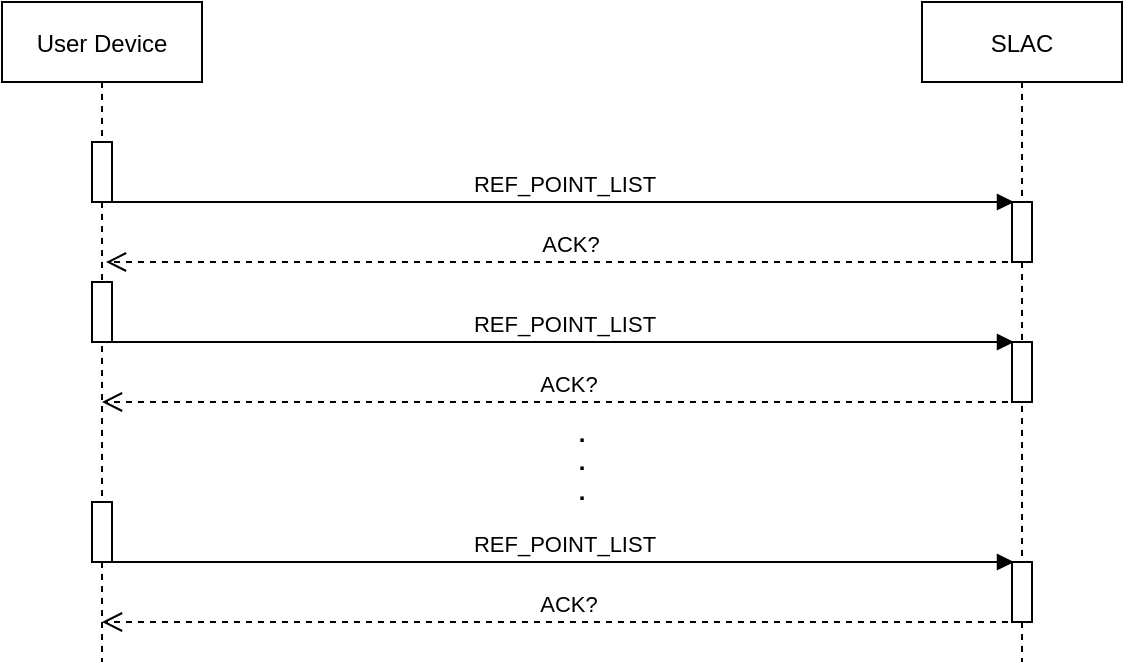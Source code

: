 <mxfile version="15.5.5" type="github">
  <diagram id="p4C9zrRHNRCPthttikzv" name="Page-1">
    <mxGraphModel dx="1422" dy="762" grid="1" gridSize="10" guides="1" tooltips="1" connect="1" arrows="1" fold="1" page="1" pageScale="1" pageWidth="1100" pageHeight="850" math="0" shadow="0">
      <root>
        <mxCell id="0" />
        <mxCell id="1" parent="0" />
        <mxCell id="_tcsqo-VSNriL6_dY4cK-1" value="User Device" style="shape=umlLifeline;perimeter=lifelinePerimeter;container=1;collapsible=0;recursiveResize=0;rounded=0;shadow=0;strokeWidth=1;" parent="1" vertex="1">
          <mxGeometry x="140" y="100" width="100" height="330" as="geometry" />
        </mxCell>
        <mxCell id="_tcsqo-VSNriL6_dY4cK-2" value="" style="points=[];perimeter=orthogonalPerimeter;rounded=0;shadow=0;strokeWidth=1;" parent="_tcsqo-VSNriL6_dY4cK-1" vertex="1">
          <mxGeometry x="45" y="70" width="10" height="30" as="geometry" />
        </mxCell>
        <mxCell id="_tcsqo-VSNriL6_dY4cK-3" value="REF_POINT_LIST" style="html=1;verticalAlign=bottom;endArrow=block;entryX=0.1;entryY=0;entryDx=0;entryDy=0;entryPerimeter=0;" parent="_tcsqo-VSNriL6_dY4cK-1" target="_tcsqo-VSNriL6_dY4cK-9" edge="1">
          <mxGeometry width="80" relative="1" as="geometry">
            <mxPoint x="55" y="100" as="sourcePoint" />
            <mxPoint x="500" y="100" as="targetPoint" />
          </mxGeometry>
        </mxCell>
        <mxCell id="_tcsqo-VSNriL6_dY4cK-4" value="" style="points=[];perimeter=orthogonalPerimeter;rounded=0;shadow=0;strokeWidth=1;" parent="_tcsqo-VSNriL6_dY4cK-1" vertex="1">
          <mxGeometry x="45" y="140" width="10" height="30" as="geometry" />
        </mxCell>
        <mxCell id="_tcsqo-VSNriL6_dY4cK-5" value="REF_POINT_LIST" style="html=1;verticalAlign=bottom;endArrow=block;entryX=0.1;entryY=0;entryDx=0;entryDy=0;entryPerimeter=0;" parent="_tcsqo-VSNriL6_dY4cK-1" edge="1">
          <mxGeometry width="80" relative="1" as="geometry">
            <mxPoint x="55" y="170" as="sourcePoint" />
            <mxPoint x="506" y="170" as="targetPoint" />
          </mxGeometry>
        </mxCell>
        <mxCell id="_tcsqo-VSNriL6_dY4cK-6" value="" style="points=[];perimeter=orthogonalPerimeter;rounded=0;shadow=0;strokeWidth=1;" parent="_tcsqo-VSNriL6_dY4cK-1" vertex="1">
          <mxGeometry x="45" y="250" width="10" height="30" as="geometry" />
        </mxCell>
        <mxCell id="_tcsqo-VSNriL6_dY4cK-7" value="REF_POINT_LIST" style="html=1;verticalAlign=bottom;endArrow=block;entryX=0.1;entryY=0;entryDx=0;entryDy=0;entryPerimeter=0;" parent="_tcsqo-VSNriL6_dY4cK-1" edge="1">
          <mxGeometry width="80" relative="1" as="geometry">
            <mxPoint x="55" y="280" as="sourcePoint" />
            <mxPoint x="506" y="280" as="targetPoint" />
          </mxGeometry>
        </mxCell>
        <mxCell id="_tcsqo-VSNriL6_dY4cK-8" value="SLAC" style="shape=umlLifeline;perimeter=lifelinePerimeter;container=1;collapsible=0;recursiveResize=0;rounded=0;shadow=0;strokeWidth=1;" parent="1" vertex="1">
          <mxGeometry x="600" y="100" width="100" height="330" as="geometry" />
        </mxCell>
        <mxCell id="_tcsqo-VSNriL6_dY4cK-9" value="" style="points=[];perimeter=orthogonalPerimeter;rounded=0;shadow=0;strokeWidth=1;" parent="_tcsqo-VSNriL6_dY4cK-8" vertex="1">
          <mxGeometry x="45" y="100" width="10" height="30" as="geometry" />
        </mxCell>
        <mxCell id="_tcsqo-VSNriL6_dY4cK-10" value="ACK?" style="html=1;verticalAlign=bottom;endArrow=open;dashed=1;endSize=8;" parent="_tcsqo-VSNriL6_dY4cK-8" edge="1">
          <mxGeometry relative="1" as="geometry">
            <mxPoint x="55" y="130" as="sourcePoint" />
            <mxPoint x="-408" y="130" as="targetPoint" />
          </mxGeometry>
        </mxCell>
        <mxCell id="_tcsqo-VSNriL6_dY4cK-11" value="" style="points=[];perimeter=orthogonalPerimeter;rounded=0;shadow=0;strokeWidth=1;" parent="_tcsqo-VSNriL6_dY4cK-8" vertex="1">
          <mxGeometry x="45" y="170" width="10" height="30" as="geometry" />
        </mxCell>
        <mxCell id="_tcsqo-VSNriL6_dY4cK-12" value="ACK?" style="html=1;verticalAlign=bottom;endArrow=open;dashed=1;endSize=8;" parent="_tcsqo-VSNriL6_dY4cK-8" edge="1">
          <mxGeometry relative="1" as="geometry">
            <mxPoint x="55" y="200" as="sourcePoint" />
            <mxPoint x="-410" y="200" as="targetPoint" />
          </mxGeometry>
        </mxCell>
        <mxCell id="_tcsqo-VSNriL6_dY4cK-13" value="" style="points=[];perimeter=orthogonalPerimeter;rounded=0;shadow=0;strokeWidth=1;" parent="_tcsqo-VSNriL6_dY4cK-8" vertex="1">
          <mxGeometry x="45" y="280" width="10" height="30" as="geometry" />
        </mxCell>
        <mxCell id="_tcsqo-VSNriL6_dY4cK-14" value="ACK?" style="html=1;verticalAlign=bottom;endArrow=open;dashed=1;endSize=8;" parent="_tcsqo-VSNriL6_dY4cK-8" edge="1">
          <mxGeometry relative="1" as="geometry">
            <mxPoint x="55" y="310" as="sourcePoint" />
            <mxPoint x="-410" y="310" as="targetPoint" />
          </mxGeometry>
        </mxCell>
        <mxCell id="_tcsqo-VSNriL6_dY4cK-15" value="&lt;b&gt;.&lt;br&gt;.&lt;br&gt;.&lt;/b&gt;" style="text;html=1;strokeColor=none;fillColor=none;align=center;verticalAlign=middle;whiteSpace=wrap;rounded=0;" parent="1" vertex="1">
          <mxGeometry x="410" y="310" width="40" height="40" as="geometry" />
        </mxCell>
      </root>
    </mxGraphModel>
  </diagram>
</mxfile>
